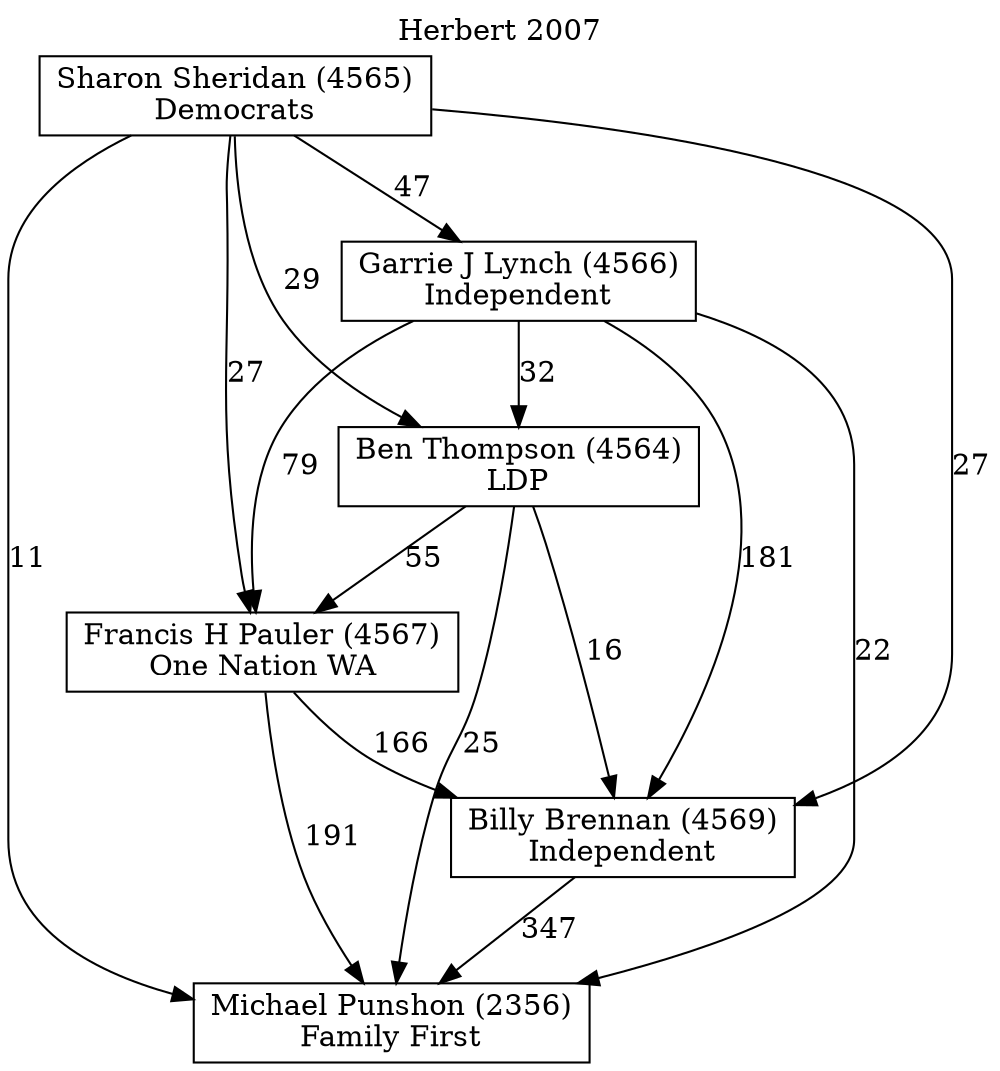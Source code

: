 // House preference flow
digraph "Michael Punshon (2356)_Herbert_2007" {
	graph [label="Herbert 2007" labelloc=t mclimit=10]
	node [shape=box]
	"Michael Punshon (2356)" [label="Michael Punshon (2356)
Family First"]
	"Billy Brennan (4569)" [label="Billy Brennan (4569)
Independent"]
	"Francis H Pauler (4567)" [label="Francis H Pauler (4567)
One Nation WA"]
	"Ben Thompson (4564)" [label="Ben Thompson (4564)
LDP"]
	"Garrie J Lynch (4566)" [label="Garrie J Lynch (4566)
Independent"]
	"Sharon Sheridan (4565)" [label="Sharon Sheridan (4565)
Democrats"]
	"Billy Brennan (4569)" -> "Michael Punshon (2356)" [label=347]
	"Francis H Pauler (4567)" -> "Billy Brennan (4569)" [label=166]
	"Ben Thompson (4564)" -> "Francis H Pauler (4567)" [label=55]
	"Garrie J Lynch (4566)" -> "Ben Thompson (4564)" [label=32]
	"Sharon Sheridan (4565)" -> "Garrie J Lynch (4566)" [label=47]
	"Francis H Pauler (4567)" -> "Michael Punshon (2356)" [label=191]
	"Ben Thompson (4564)" -> "Michael Punshon (2356)" [label=25]
	"Garrie J Lynch (4566)" -> "Michael Punshon (2356)" [label=22]
	"Sharon Sheridan (4565)" -> "Michael Punshon (2356)" [label=11]
	"Sharon Sheridan (4565)" -> "Ben Thompson (4564)" [label=29]
	"Garrie J Lynch (4566)" -> "Francis H Pauler (4567)" [label=79]
	"Sharon Sheridan (4565)" -> "Francis H Pauler (4567)" [label=27]
	"Ben Thompson (4564)" -> "Billy Brennan (4569)" [label=16]
	"Garrie J Lynch (4566)" -> "Billy Brennan (4569)" [label=181]
	"Sharon Sheridan (4565)" -> "Billy Brennan (4569)" [label=27]
}
